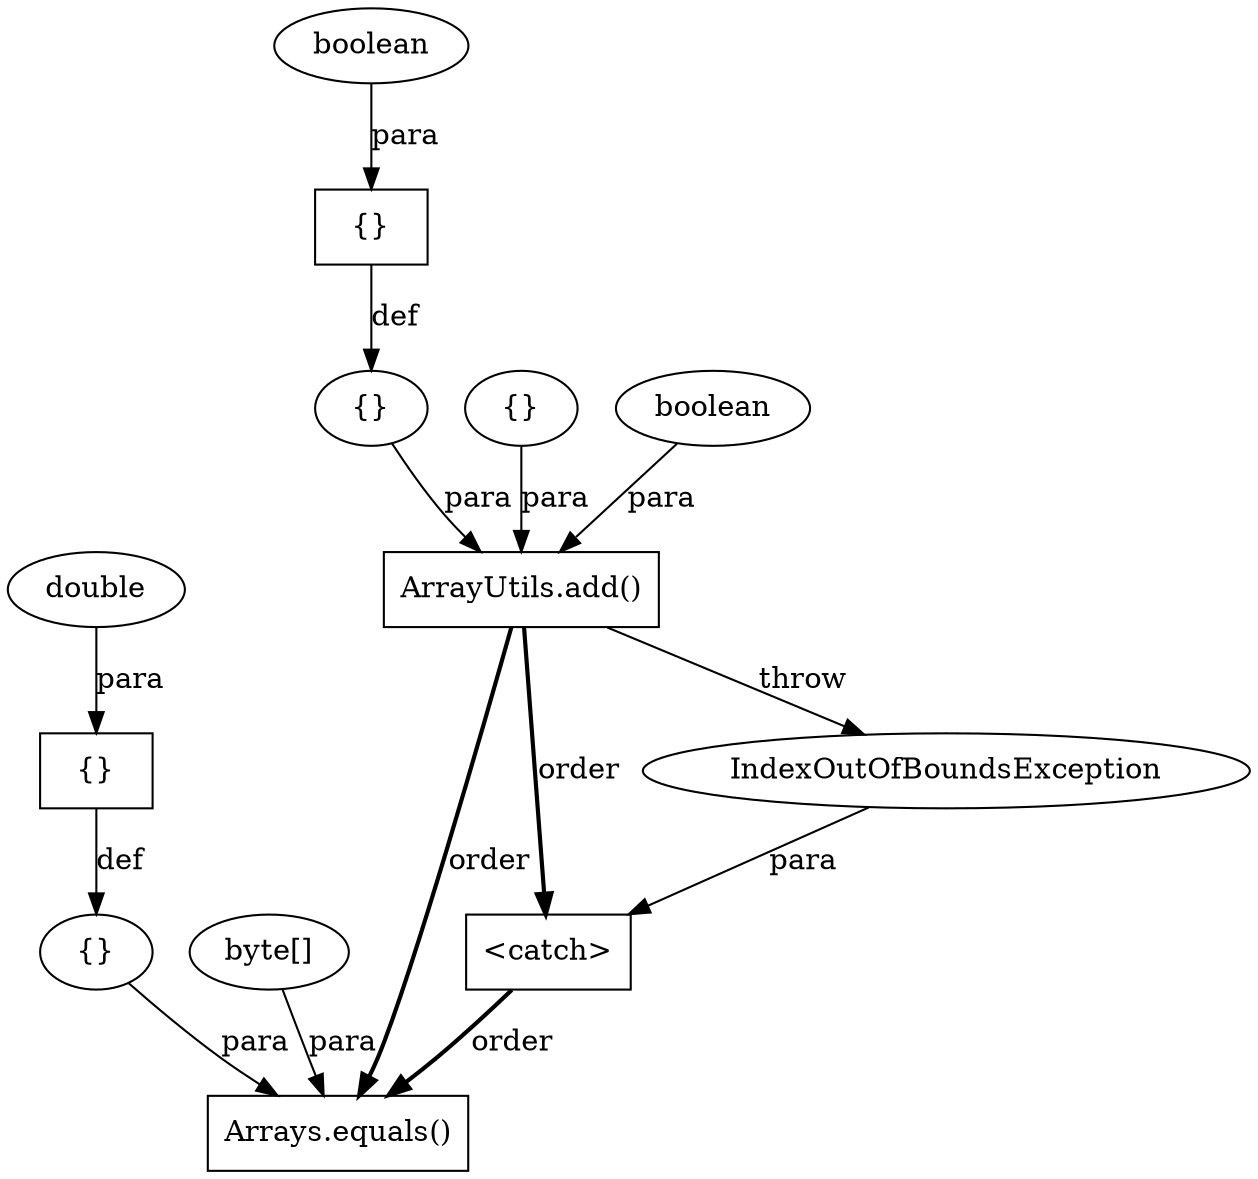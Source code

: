 digraph "AUG" {

  1 [ label="ArrayUtils.add()" shape="box" ];
  2 [ label="{}" shape="ellipse" ];
  3 [ label="{}" shape="ellipse" ];
  4 [ label="{}" shape="box" ];
  5 [ label="boolean" shape="ellipse" ];
  6 [ label="boolean" shape="ellipse" ];
  7 [ label="IndexOutOfBoundsException" shape="ellipse" ];
  8 [ label="Arrays.equals()" shape="box" ];
  9 [ label="{}" shape="ellipse" ];
  10 [ label="<catch>" shape="box" ];
  11 [ label="{}" shape="box" ];
  12 [ label="double" shape="ellipse" ];
  13 [ label="byte[]" shape="ellipse" ];
  6 -> 1 [ label="para" style="solid" ];
  3 -> 1 [ label="para" style="solid" ];
  2 -> 1 [ label="para" style="solid" ];
  4 -> 2 [ label="def" style="solid" ];
  5 -> 4 [ label="para" style="solid" ];
  1 -> 7 [ label="throw" style="solid" ];
  1 -> 8 [ label="order" style="bold" ];
  10 -> 8 [ label="order" style="bold" ];
  13 -> 8 [ label="para" style="solid" ];
  9 -> 8 [ label="para" style="solid" ];
  11 -> 9 [ label="def" style="solid" ];
  7 -> 10 [ label="para" style="solid" ];
  1 -> 10 [ label="order" style="bold" ];
  12 -> 11 [ label="para" style="solid" ];
}
